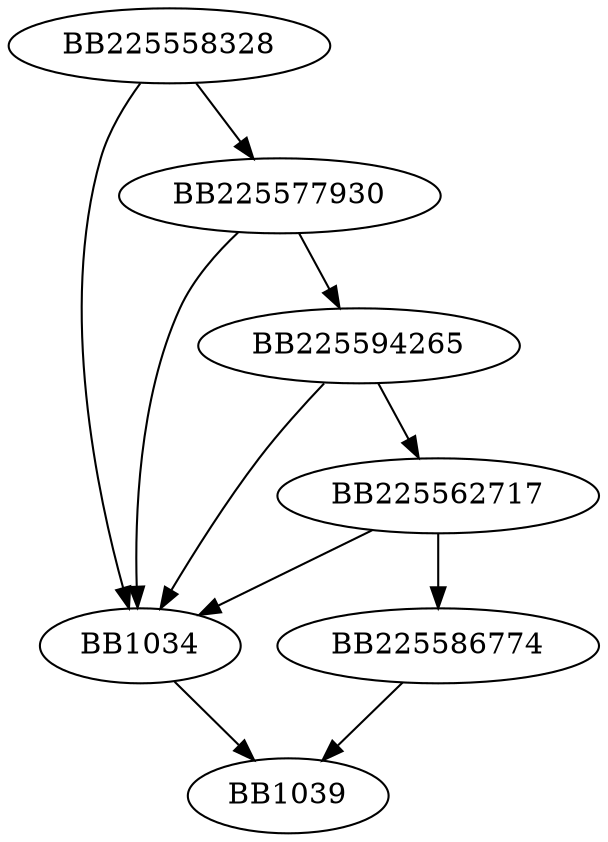 digraph G{
	BB225558328->BB1034;
	BB225558328->BB225577930;
	BB225577930->BB225594265;
	BB225577930->BB1034;
	BB225594265->BB225562717;
	BB225594265->BB1034;
	BB225562717->BB225586774;
	BB225562717->BB1034;
	BB225586774->BB1039;
	BB1034->BB1039;
}
